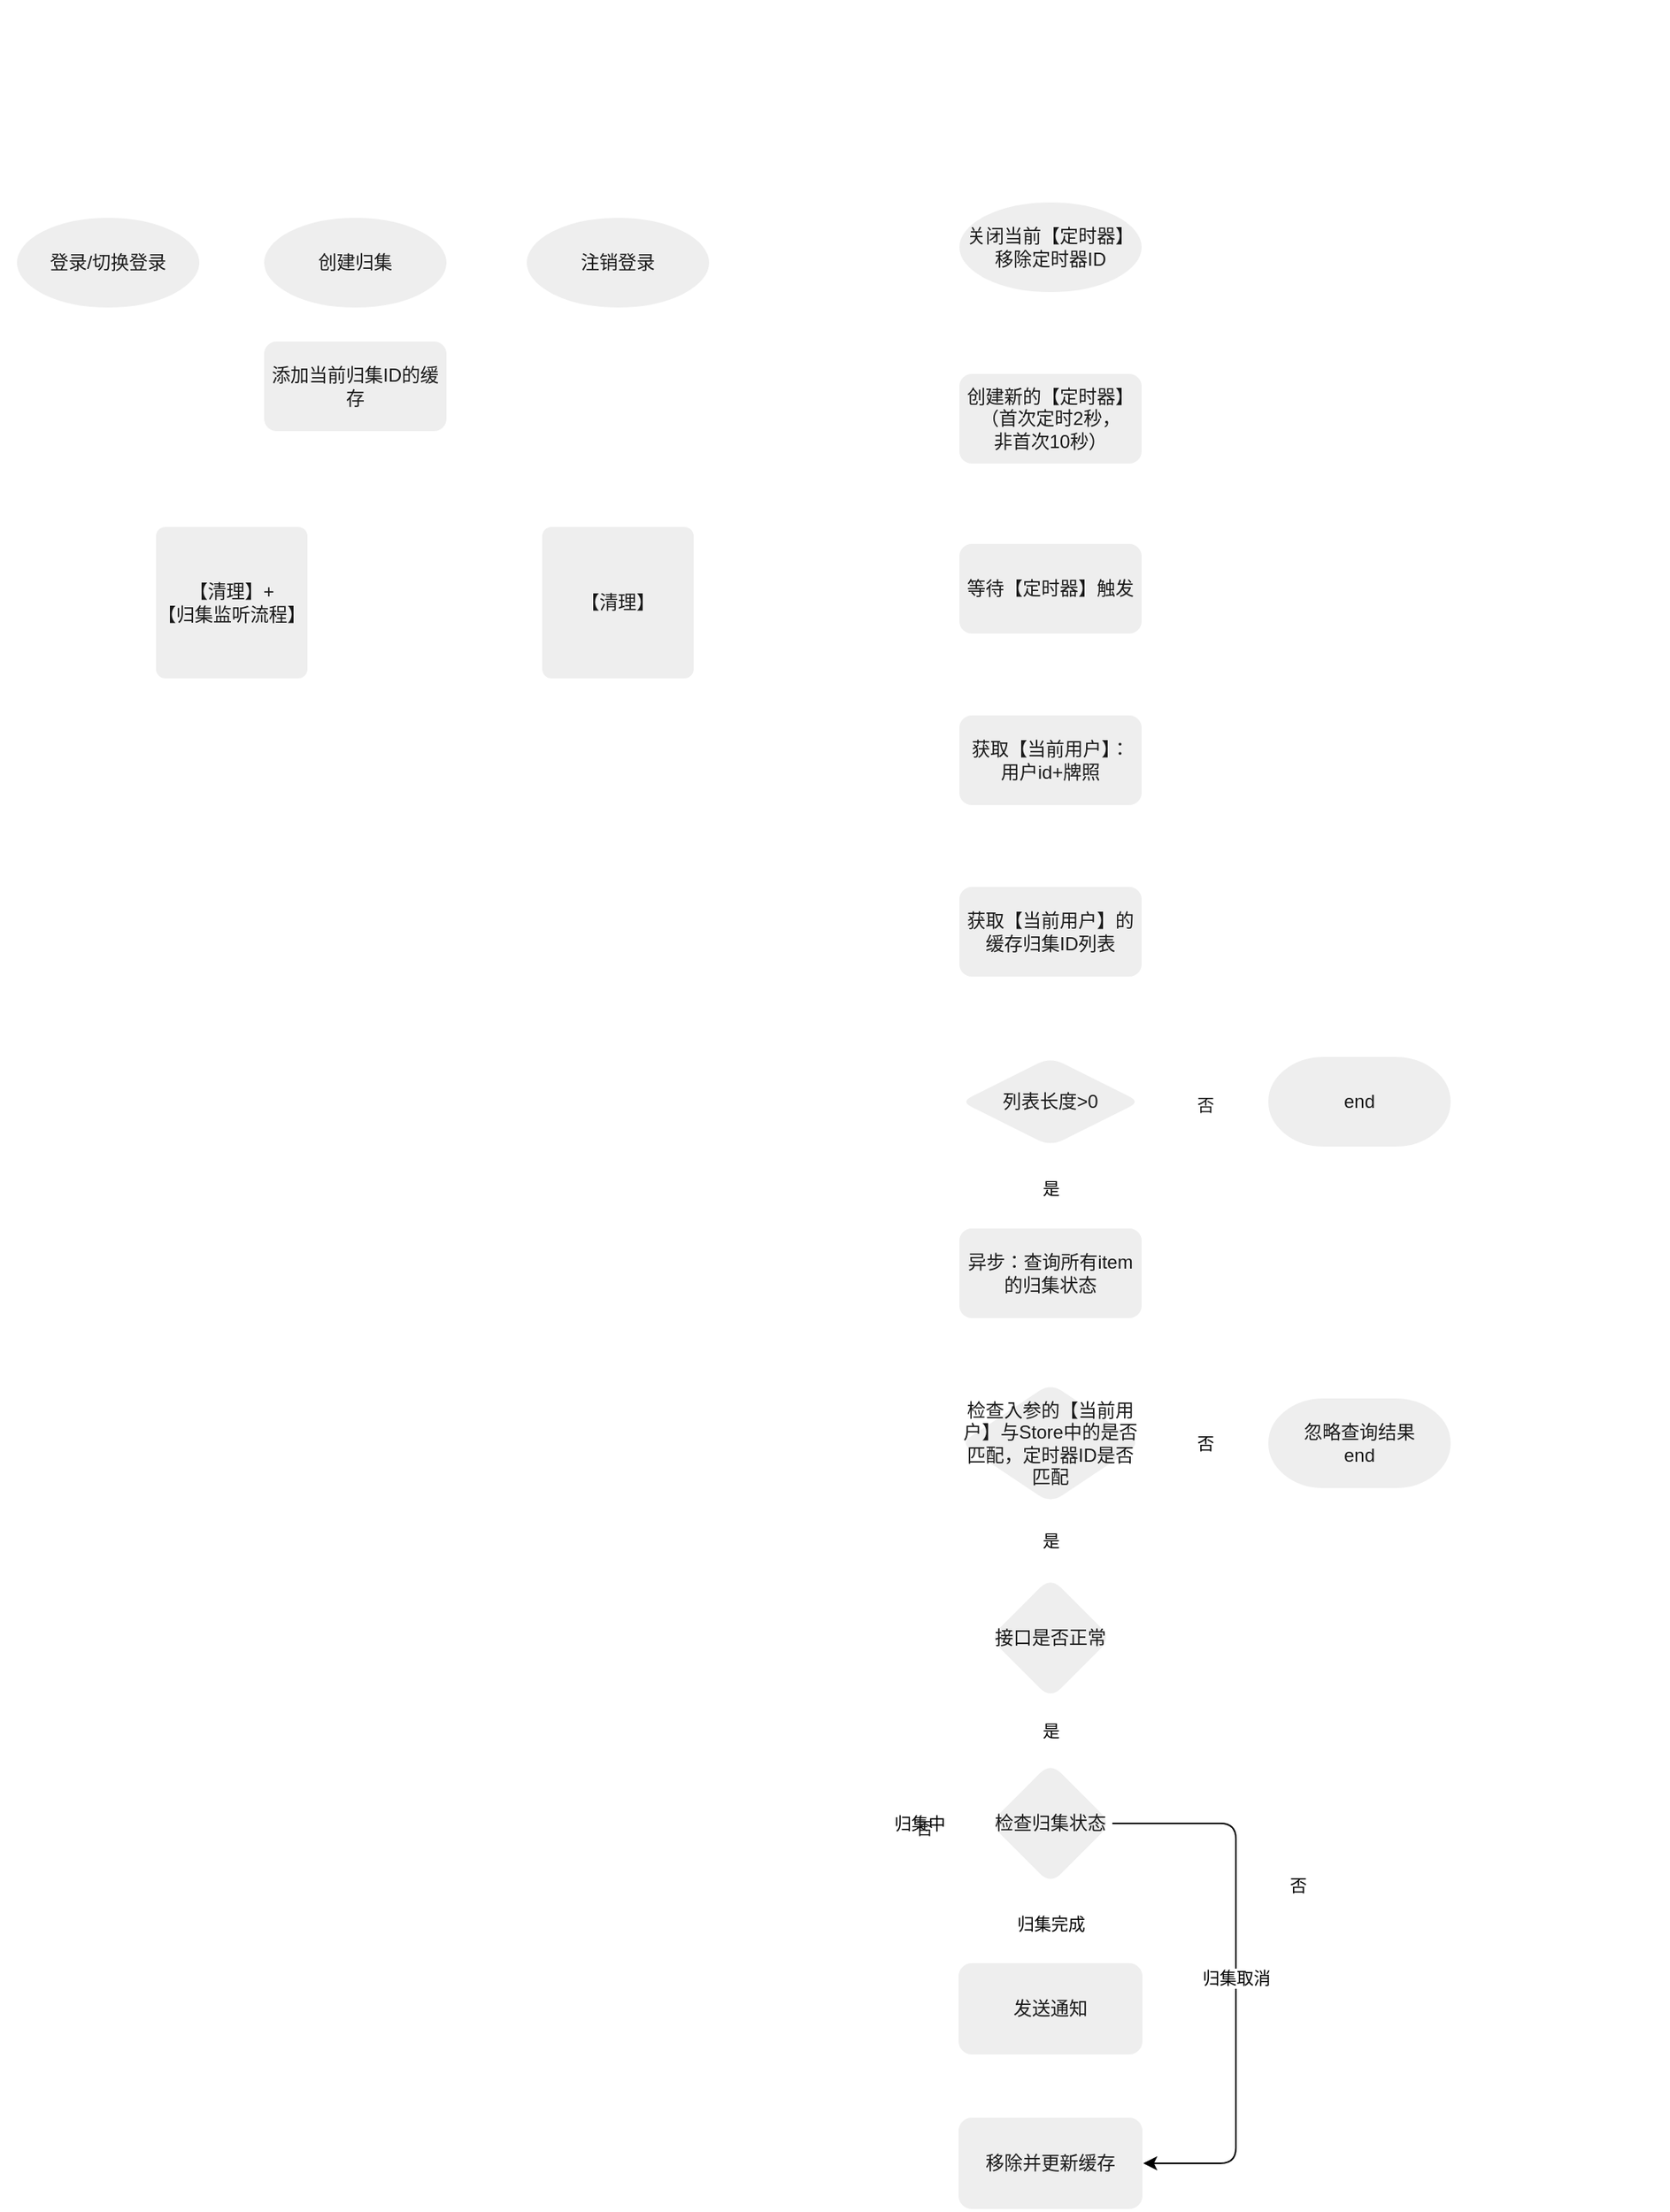 <mxfile>
    <diagram name="Page-1" id="edf60f1a-56cd-e834-aa8a-f176f3a09ee4">
        <mxGraphModel dx="932" dy="764" grid="1" gridSize="10" guides="1" tooltips="1" connect="1" arrows="1" fold="1" page="1" pageScale="1" pageWidth="1100" pageHeight="850" background="none" math="0" shadow="0">
            <root>
                <mxCell id="0"/>
                <mxCell id="1" parent="0"/>
                <mxCell id="DXMoOa7pvSuEpX1q4dn--13" value="创建新的【定时器】&lt;br&gt;（首次定时2秒，&lt;br&gt;非首次10秒）" style="whiteSpace=wrap;html=1;strokeWidth=2;align=center;rounded=1;labelBackgroundColor=none;fillColor=#EEEEEE;strokeColor=#FFFFFF;fontColor=#1A1A1A;" parent="1" vertex="1">
                    <mxGeometry x="640" y="241" width="120" height="60" as="geometry"/>
                </mxCell>
                <mxCell id="TVt1up-PX-hTX620gNFp-18" style="edgeStyle=orthogonalEdgeStyle;rounded=1;orthogonalLoop=1;jettySize=auto;html=1;entryX=0.5;entryY=0;entryDx=0;entryDy=0;fontSize=11;align=center;labelBackgroundColor=none;strokeColor=#FFFFFF;fontColor=default;" parent="1" source="DXMoOa7pvSuEpX1q4dn--15" target="DXMoOa7pvSuEpX1q4dn--19" edge="1">
                    <mxGeometry relative="1" as="geometry"/>
                </mxCell>
                <mxCell id="DXMoOa7pvSuEpX1q4dn--15" value="获取【当前用户】的缓存归集ID列表" style="whiteSpace=wrap;html=1;strokeWidth=2;align=center;rounded=1;labelBackgroundColor=none;fillColor=#EEEEEE;strokeColor=#FFFFFF;fontColor=#1A1A1A;" parent="1" vertex="1">
                    <mxGeometry x="640" y="573" width="120" height="60" as="geometry"/>
                </mxCell>
                <mxCell id="DXMoOa7pvSuEpX1q4dn--54" value="" style="edgeStyle=orthogonalEdgeStyle;rounded=1;orthogonalLoop=1;jettySize=auto;html=1;align=center;labelBackgroundColor=none;strokeColor=#FFFFFF;fontColor=default;" parent="1" source="DXMoOa7pvSuEpX1q4dn--19" target="DXMoOa7pvSuEpX1q4dn--28" edge="1">
                    <mxGeometry relative="1" as="geometry"/>
                </mxCell>
                <mxCell id="DXMoOa7pvSuEpX1q4dn--55" value="否" style="edgeLabel;html=1;align=center;verticalAlign=middle;resizable=0;points=[];rounded=1;labelBackgroundColor=none;fontColor=#1A1A1A;" parent="DXMoOa7pvSuEpX1q4dn--54" vertex="1" connectable="0">
                    <mxGeometry y="-2" relative="1" as="geometry">
                        <mxPoint as="offset"/>
                    </mxGeometry>
                </mxCell>
                <mxCell id="DXMoOa7pvSuEpX1q4dn--19" value="列表长度&amp;gt;0" style="rhombus;whiteSpace=wrap;html=1;strokeWidth=2;align=center;rounded=1;labelBackgroundColor=none;fillColor=#EEEEEE;strokeColor=#FFFFFF;fontColor=#1A1A1A;" parent="1" vertex="1">
                    <mxGeometry x="640" y="683" width="120" height="60" as="geometry"/>
                </mxCell>
                <mxCell id="DXMoOa7pvSuEpX1q4dn--26" value="关闭当前【定时器】&lt;br&gt;移除定时器ID" style="strokeWidth=2;html=1;shape=mxgraph.flowchart.start_1;whiteSpace=wrap;align=center;rounded=1;labelBackgroundColor=none;fillColor=#EEEEEE;strokeColor=#FFFFFF;fontColor=#1A1A1A;" parent="1" vertex="1">
                    <mxGeometry x="640" y="130" width="120" height="60" as="geometry"/>
                </mxCell>
                <mxCell id="DXMoOa7pvSuEpX1q4dn--29" value="是" style="edgeStyle=orthogonalEdgeStyle;rounded=1;orthogonalLoop=1;jettySize=auto;html=1;entryX=0.5;entryY=0;entryDx=0;entryDy=0;align=center;labelBackgroundColor=none;strokeColor=#FFFFFF;fontColor=default;" parent="1" source="DXMoOa7pvSuEpX1q4dn--19" target="DXMoOa7pvSuEpX1q4dn--50" edge="1">
                    <mxGeometry relative="1" as="geometry">
                        <mxPoint x="1180" y="595" as="sourcePoint"/>
                        <mxPoint x="900" y="635" as="targetPoint"/>
                        <Array as="points">
                            <mxPoint x="700" y="725"/>
                            <mxPoint x="700" y="725"/>
                        </Array>
                    </mxGeometry>
                </mxCell>
                <mxCell id="DXMoOa7pvSuEpX1q4dn--28" value="end" style="strokeWidth=2;html=1;shape=mxgraph.flowchart.terminator;whiteSpace=wrap;align=center;rounded=1;labelBackgroundColor=none;fillColor=#EEEEEE;strokeColor=#FFFFFF;fontColor=#1A1A1A;" parent="1" vertex="1">
                    <mxGeometry x="840" y="683" width="120" height="60" as="geometry"/>
                </mxCell>
                <mxCell id="DXMoOa7pvSuEpX1q4dn--30" value="" style="endArrow=classic;html=1;rounded=1;exitX=0.5;exitY=1;exitDx=0;exitDy=0;exitPerimeter=0;entryX=0.5;entryY=0;entryDx=0;entryDy=0;align=center;labelBackgroundColor=none;strokeColor=#FFFFFF;fontColor=default;" parent="1" source="DXMoOa7pvSuEpX1q4dn--26" target="DXMoOa7pvSuEpX1q4dn--13" edge="1">
                    <mxGeometry width="50" height="50" relative="1" as="geometry">
                        <mxPoint x="880" y="215" as="sourcePoint"/>
                        <mxPoint x="810" y="155" as="targetPoint"/>
                    </mxGeometry>
                </mxCell>
                <mxCell id="DXMoOa7pvSuEpX1q4dn--34" value="" style="edgeStyle=orthogonalEdgeStyle;rounded=1;orthogonalLoop=1;jettySize=auto;html=1;align=center;labelBackgroundColor=none;strokeColor=#FFFFFF;fontColor=default;" parent="1" source="DXMoOa7pvSuEpX1q4dn--31" target="DXMoOa7pvSuEpX1q4dn--33" edge="1">
                    <mxGeometry relative="1" as="geometry"/>
                </mxCell>
                <mxCell id="DXMoOa7pvSuEpX1q4dn--31" value="等待【定时器】触发" style="whiteSpace=wrap;html=1;strokeWidth=2;align=center;rounded=1;labelBackgroundColor=none;fillColor=#EEEEEE;strokeColor=#FFFFFF;fontColor=#1A1A1A;" parent="1" vertex="1">
                    <mxGeometry x="640" y="351" width="120" height="60" as="geometry"/>
                </mxCell>
                <mxCell id="DXMoOa7pvSuEpX1q4dn--32" value="" style="endArrow=classic;html=1;rounded=1;exitX=0.5;exitY=1;exitDx=0;exitDy=0;align=center;labelBackgroundColor=none;strokeColor=#FFFFFF;fontColor=default;" parent="1" source="DXMoOa7pvSuEpX1q4dn--13" target="DXMoOa7pvSuEpX1q4dn--31" edge="1">
                    <mxGeometry width="50" height="50" relative="1" as="geometry">
                        <mxPoint x="970" y="355" as="sourcePoint"/>
                        <mxPoint x="1020" y="305" as="targetPoint"/>
                    </mxGeometry>
                </mxCell>
                <mxCell id="DXMoOa7pvSuEpX1q4dn--33" value="获取【当前用户】：&lt;br&gt;用户id+牌照" style="whiteSpace=wrap;html=1;strokeWidth=2;align=center;rounded=1;labelBackgroundColor=none;fillColor=#EEEEEE;strokeColor=#FFFFFF;fontColor=#1A1A1A;" parent="1" vertex="1">
                    <mxGeometry x="640" y="462" width="120" height="60" as="geometry"/>
                </mxCell>
                <mxCell id="DXMoOa7pvSuEpX1q4dn--35" value="" style="endArrow=classic;html=1;rounded=1;exitX=0.5;exitY=1;exitDx=0;exitDy=0;entryX=0.5;entryY=0;entryDx=0;entryDy=0;align=center;labelBackgroundColor=none;strokeColor=#FFFFFF;fontColor=default;" parent="1" source="DXMoOa7pvSuEpX1q4dn--33" target="DXMoOa7pvSuEpX1q4dn--15" edge="1">
                    <mxGeometry width="50" height="50" relative="1" as="geometry">
                        <mxPoint x="930" y="465" as="sourcePoint"/>
                        <mxPoint x="980" y="415" as="targetPoint"/>
                    </mxGeometry>
                </mxCell>
                <mxCell id="DXMoOa7pvSuEpX1q4dn--42" value="" style="edgeStyle=orthogonalEdgeStyle;rounded=1;orthogonalLoop=1;jettySize=auto;html=1;labelBackgroundColor=none;strokeColor=#FFFFFF;fontColor=default;" parent="1" source="DXMoOa7pvSuEpX1q4dn--39" target="DXMoOa7pvSuEpX1q4dn--41" edge="1">
                    <mxGeometry relative="1" as="geometry"/>
                </mxCell>
                <mxCell id="DXMoOa7pvSuEpX1q4dn--39" value="创建归集" style="strokeWidth=2;html=1;shape=mxgraph.flowchart.start_1;whiteSpace=wrap;rounded=1;labelBackgroundColor=none;fillColor=#EEEEEE;strokeColor=#FFFFFF;fontColor=#1A1A1A;" parent="1" vertex="1">
                    <mxGeometry x="190" y="140" width="120" height="60" as="geometry"/>
                </mxCell>
                <mxCell id="DXMoOa7pvSuEpX1q4dn--40" value="登录/切换登录" style="strokeWidth=2;html=1;shape=mxgraph.flowchart.start_1;whiteSpace=wrap;rounded=1;labelBackgroundColor=none;fillColor=#EEEEEE;strokeColor=#FFFFFF;fontColor=#1A1A1A;" parent="1" vertex="1">
                    <mxGeometry x="30" y="140" width="120" height="60" as="geometry"/>
                </mxCell>
                <mxCell id="DXMoOa7pvSuEpX1q4dn--41" value="添加当前归集ID的缓存" style="whiteSpace=wrap;html=1;strokeWidth=2;rounded=1;labelBackgroundColor=none;fillColor=#EEEEEE;strokeColor=#FFFFFF;fontColor=#1A1A1A;" parent="1" vertex="1">
                    <mxGeometry x="190" y="220" width="120" height="60" as="geometry"/>
                </mxCell>
                <mxCell id="DXMoOa7pvSuEpX1q4dn--43" value="" style="endArrow=classic;html=1;rounded=1;exitX=0.5;exitY=1;exitDx=0;exitDy=0;exitPerimeter=0;labelBackgroundColor=none;strokeColor=#FFFFFF;fontColor=default;" parent="1" source="DXMoOa7pvSuEpX1q4dn--40" target="TVt1up-PX-hTX620gNFp-9" edge="1">
                    <mxGeometry width="50" height="50" relative="1" as="geometry">
                        <mxPoint x="380" y="470" as="sourcePoint"/>
                        <mxPoint x="165.714" y="330" as="targetPoint"/>
                        <Array as="points">
                            <mxPoint x="90" y="300"/>
                            <mxPoint x="170" y="300"/>
                        </Array>
                    </mxGeometry>
                </mxCell>
                <mxCell id="DXMoOa7pvSuEpX1q4dn--45" value="" style="endArrow=none;html=1;rounded=1;entryX=0.5;entryY=1;entryDx=0;entryDy=0;labelBackgroundColor=none;strokeColor=#FFFFFF;fontColor=default;" parent="1" target="DXMoOa7pvSuEpX1q4dn--41" edge="1">
                    <mxGeometry width="50" height="50" relative="1" as="geometry">
                        <mxPoint x="170" y="300" as="sourcePoint"/>
                        <mxPoint x="430" y="420" as="targetPoint"/>
                        <Array as="points">
                            <mxPoint x="250" y="300"/>
                        </Array>
                    </mxGeometry>
                </mxCell>
                <mxCell id="DXMoOa7pvSuEpX1q4dn--59" value="" style="edgeStyle=orthogonalEdgeStyle;rounded=1;orthogonalLoop=1;jettySize=auto;html=1;align=center;labelBackgroundColor=none;strokeColor=#FFFFFF;fontColor=default;" parent="1" source="DXMoOa7pvSuEpX1q4dn--50" target="DXMoOa7pvSuEpX1q4dn--58" edge="1">
                    <mxGeometry relative="1" as="geometry"/>
                </mxCell>
                <mxCell id="DXMoOa7pvSuEpX1q4dn--50" value="异步：查询所有item的归集状态" style="whiteSpace=wrap;html=1;strokeWidth=2;align=center;rounded=1;labelBackgroundColor=none;fillColor=#EEEEEE;strokeColor=#FFFFFF;fontColor=#1A1A1A;" parent="1" vertex="1">
                    <mxGeometry x="640" y="794" width="120" height="60" as="geometry"/>
                </mxCell>
                <mxCell id="DXMoOa7pvSuEpX1q4dn--63" value="否" style="edgeStyle=orthogonalEdgeStyle;rounded=1;orthogonalLoop=1;jettySize=auto;html=1;align=center;labelBackgroundColor=none;strokeColor=#FFFFFF;fontColor=default;" parent="1" source="DXMoOa7pvSuEpX1q4dn--58" target="DXMoOa7pvSuEpX1q4dn--62" edge="1">
                    <mxGeometry relative="1" as="geometry"/>
                </mxCell>
                <mxCell id="TVt1up-PX-hTX620gNFp-5" value="是" style="edgeStyle=orthogonalEdgeStyle;rounded=1;orthogonalLoop=1;jettySize=auto;html=1;align=center;labelBackgroundColor=none;strokeColor=#FFFFFF;fontColor=default;" parent="1" source="DXMoOa7pvSuEpX1q4dn--58" target="icT5uSbhz-Hysp3IrD6e-1" edge="1">
                    <mxGeometry relative="1" as="geometry">
                        <mxPoint x="700" y="1015" as="targetPoint"/>
                    </mxGeometry>
                </mxCell>
                <mxCell id="DXMoOa7pvSuEpX1q4dn--58" value="检查入参的【当前用户】与Store中的是否匹配，定时器ID是否匹配" style="rhombus;whiteSpace=wrap;html=1;strokeWidth=2;align=center;rounded=1;labelBackgroundColor=none;fillColor=#EEEEEE;strokeColor=#FFFFFF;fontColor=#1A1A1A;" parent="1" vertex="1">
                    <mxGeometry x="640" y="894" width="120" height="80" as="geometry"/>
                </mxCell>
                <mxCell id="DXMoOa7pvSuEpX1q4dn--62" value="忽略查询结果&lt;br&gt;end" style="strokeWidth=2;html=1;shape=mxgraph.flowchart.terminator;whiteSpace=wrap;align=center;rounded=1;labelBackgroundColor=none;fillColor=#EEEEEE;strokeColor=#FFFFFF;fontColor=#1A1A1A;" parent="1" vertex="1">
                    <mxGeometry x="840" y="904" width="120" height="60" as="geometry"/>
                </mxCell>
                <mxCell id="TVt1up-PX-hTX620gNFp-1" value="" style="strokeWidth=2;html=1;shape=mxgraph.flowchart.annotation_2;align=center;labelPosition=right;pointerEvents=1;rounded=1;labelBackgroundColor=none;fillColor=#EEEEEE;strokeColor=#FFFFFF;fontColor=#1A1A1A;" parent="1" vertex="1">
                    <mxGeometry x="960" y="884" width="50" height="100" as="geometry"/>
                </mxCell>
                <mxCell id="TVt1up-PX-hTX620gNFp-2" value="key值不匹配，说明&lt;br&gt;1.用户已变更&lt;br style=&quot;font-size: 11px&quot;&gt;2.有其他流程，创建&lt;br&gt;了新的定时器" style="text;html=1;align=left;verticalAlign=middle;resizable=0;points=[];autosize=1;strokeColor=none;fontSize=11;rounded=1;labelBackgroundColor=none;fontColor=#FFFFFF;" parent="1" vertex="1">
                    <mxGeometry x="990" y="904" width="110" height="60" as="geometry"/>
                </mxCell>
                <mxCell id="TVt1up-PX-hTX620gNFp-8" style="edgeStyle=orthogonalEdgeStyle;rounded=1;orthogonalLoop=1;jettySize=auto;html=1;entryX=0;entryY=0.5;entryDx=0;entryDy=0;align=center;labelBackgroundColor=none;strokeColor=#FFFFFF;fontColor=default;" parent="1" source="icT5uSbhz-Hysp3IrD6e-2" target="DXMoOa7pvSuEpX1q4dn--13" edge="1">
                    <mxGeometry relative="1" as="geometry">
                        <Array as="points">
                            <mxPoint x="570" y="1400"/>
                            <mxPoint x="570" y="271"/>
                        </Array>
                        <mxPoint x="640" y="1045" as="sourcePoint"/>
                    </mxGeometry>
                </mxCell>
                <mxCell id="TVt1up-PX-hTX620gNFp-9" value="【清理】+&lt;br&gt;【归集监听流程】" style="rounded=1;whiteSpace=wrap;html=1;absoluteArcSize=1;arcSize=14;strokeWidth=2;align=center;labelBackgroundColor=none;fillColor=#EEEEEE;strokeColor=#FFFFFF;fontColor=#1A1A1A;" parent="1" vertex="1">
                    <mxGeometry x="120" y="340" width="100" height="100" as="geometry"/>
                </mxCell>
                <mxCell id="TVt1up-PX-hTX620gNFp-10" value="&lt;h1&gt;归集完成通知的监听流程&lt;/h1&gt;&lt;p&gt;创建归集后，缓存归集id，轮询归集状态，成功或失败后给出弹窗提示，并清除缓存的归集id&lt;br&gt;&lt;/p&gt;" style="text;html=1;strokeColor=none;fillColor=none;spacing=5;spacingTop=-20;whiteSpace=wrap;overflow=hidden;rounded=1;align=center;labelBackgroundColor=none;fontColor=#FFFFFF;" parent="1" vertex="1">
                    <mxGeometry x="640" y="10" width="360" height="90" as="geometry"/>
                </mxCell>
                <mxCell id="TVt1up-PX-hTX620gNFp-12" value="&lt;h1&gt;【归集监听流程】触发场景&lt;/h1&gt;&lt;p&gt;1.登录/切换用户；2.创建归集；3.注销登录&lt;/p&gt;" style="text;html=1;strokeColor=none;fillColor=none;spacing=5;spacingTop=-20;whiteSpace=wrap;overflow=hidden;rounded=1;align=center;labelBackgroundColor=none;fontColor=#FFFFFF;" parent="1" vertex="1">
                    <mxGeometry x="20" y="10" width="450" height="90" as="geometry"/>
                </mxCell>
                <mxCell id="TVt1up-PX-hTX620gNFp-15" style="edgeStyle=orthogonalEdgeStyle;rounded=1;orthogonalLoop=1;jettySize=auto;html=1;align=center;labelBackgroundColor=none;strokeColor=#FFFFFF;fontColor=default;" parent="1" source="TVt1up-PX-hTX620gNFp-13" target="TVt1up-PX-hTX620gNFp-14" edge="1">
                    <mxGeometry relative="1" as="geometry"/>
                </mxCell>
                <mxCell id="TVt1up-PX-hTX620gNFp-13" value="注销登录" style="strokeWidth=2;html=1;shape=mxgraph.flowchart.start_1;whiteSpace=wrap;rounded=1;labelBackgroundColor=none;fillColor=#EEEEEE;strokeColor=#FFFFFF;fontColor=#1A1A1A;" parent="1" vertex="1">
                    <mxGeometry x="360" y="140" width="120" height="60" as="geometry"/>
                </mxCell>
                <mxCell id="TVt1up-PX-hTX620gNFp-14" value="【清理】" style="rounded=1;whiteSpace=wrap;html=1;absoluteArcSize=1;arcSize=14;strokeWidth=2;align=center;labelBackgroundColor=none;fillColor=#EEEEEE;strokeColor=#FFFFFF;fontColor=#1A1A1A;" parent="1" vertex="1">
                    <mxGeometry x="370" y="340" width="100" height="100" as="geometry"/>
                </mxCell>
                <mxCell id="TVt1up-PX-hTX620gNFp-16" value="" style="strokeWidth=2;html=1;shape=mxgraph.flowchart.annotation_2;align=left;labelPosition=right;pointerEvents=1;rounded=1;labelBackgroundColor=none;fillColor=#EEEEEE;strokeColor=#FFFFFF;fontColor=#1A1A1A;" parent="1" vertex="1">
                    <mxGeometry x="810" y="110" width="50" height="100" as="geometry"/>
                </mxCell>
                <mxCell id="TVt1up-PX-hTX620gNFp-17" value="在每次创建前清理" style="text;html=1;strokeColor=none;fillColor=none;align=center;verticalAlign=middle;whiteSpace=wrap;rounded=1;labelBackgroundColor=none;fontColor=#FFFFFF;" parent="1" vertex="1">
                    <mxGeometry x="840" y="140" width="150" height="20" as="geometry"/>
                </mxCell>
                <mxCell id="icT5uSbhz-Hysp3IrD6e-3" value="否" style="edgeStyle=orthogonalEdgeStyle;rounded=1;orthogonalLoop=1;jettySize=auto;html=1;exitX=1;exitY=0.5;exitDx=0;exitDy=0;labelBackgroundColor=none;strokeColor=#FFFFFF;fontColor=default;" parent="1" source="icT5uSbhz-Hysp3IrD6e-1" target="icT5uSbhz-Hysp3IrD6e-2" edge="1">
                    <mxGeometry relative="1" as="geometry">
                        <Array as="points">
                            <mxPoint x="860" y="1060"/>
                            <mxPoint x="860" y="1400"/>
                        </Array>
                    </mxGeometry>
                </mxCell>
                <mxCell id="icT5uSbhz-Hysp3IrD6e-5" value="是" style="edgeStyle=orthogonalEdgeStyle;rounded=1;orthogonalLoop=1;jettySize=auto;html=1;labelBackgroundColor=none;strokeColor=#FFFFFF;fontColor=default;" parent="1" source="icT5uSbhz-Hysp3IrD6e-1" target="icT5uSbhz-Hysp3IrD6e-6" edge="1">
                    <mxGeometry relative="1" as="geometry">
                        <mxPoint x="800" y="1060" as="targetPoint"/>
                    </mxGeometry>
                </mxCell>
                <mxCell id="icT5uSbhz-Hysp3IrD6e-1" value="接口是否正常" style="rhombus;whiteSpace=wrap;html=1;rounded=1;labelBackgroundColor=none;fillColor=#EEEEEE;strokeColor=#FFFFFF;fontColor=#1A1A1A;" parent="1" vertex="1">
                    <mxGeometry x="660" y="1020" width="80" height="80" as="geometry"/>
                </mxCell>
                <mxCell id="icT5uSbhz-Hysp3IrD6e-2" value="移除并更新缓存" style="whiteSpace=wrap;html=1;rounded=1;labelBackgroundColor=none;fillColor=#EEEEEE;strokeColor=#FFFFFF;fontColor=#1A1A1A;" parent="1" vertex="1">
                    <mxGeometry x="640" y="1370" width="120" height="60" as="geometry"/>
                </mxCell>
                <mxCell id="icT5uSbhz-Hysp3IrD6e-9" value="归集完成" style="edgeStyle=orthogonalEdgeStyle;rounded=1;orthogonalLoop=1;jettySize=auto;html=1;labelBackgroundColor=none;strokeColor=#FFFFFF;fontColor=default;" parent="1" source="icT5uSbhz-Hysp3IrD6e-6" target="icT5uSbhz-Hysp3IrD6e-8" edge="1">
                    <mxGeometry relative="1" as="geometry"/>
                </mxCell>
                <mxCell id="icT5uSbhz-Hysp3IrD6e-11" value="归集中" style="edgeStyle=orthogonalEdgeStyle;rounded=1;orthogonalLoop=1;jettySize=auto;html=1;labelBackgroundColor=none;strokeColor=#FFFFFF;fontColor=default;" parent="1" source="icT5uSbhz-Hysp3IrD6e-6" edge="1">
                    <mxGeometry relative="1" as="geometry">
                        <mxPoint x="570" y="1180" as="targetPoint"/>
                    </mxGeometry>
                </mxCell>
                <mxCell id="icT5uSbhz-Hysp3IrD6e-12" value="否" style="edgeLabel;html=1;align=center;verticalAlign=middle;resizable=0;points=[];rounded=1;labelBackgroundColor=none;fontColor=#1A1A1A;" parent="icT5uSbhz-Hysp3IrD6e-11" vertex="1" connectable="0">
                    <mxGeometry x="-0.072" y="3" relative="1" as="geometry">
                        <mxPoint as="offset"/>
                    </mxGeometry>
                </mxCell>
                <mxCell id="3" value="归集取消" style="edgeStyle=none;html=1;exitX=1;exitY=0.5;exitDx=0;exitDy=0;entryX=1;entryY=0.5;entryDx=0;entryDy=0;" edge="1" parent="1" source="icT5uSbhz-Hysp3IrD6e-6" target="icT5uSbhz-Hysp3IrD6e-2">
                    <mxGeometry relative="1" as="geometry">
                        <Array as="points">
                            <mxPoint x="820" y="1180"/>
                            <mxPoint x="820" y="1400"/>
                        </Array>
                    </mxGeometry>
                </mxCell>
                <mxCell id="icT5uSbhz-Hysp3IrD6e-6" value="检查归集状态" style="rhombus;whiteSpace=wrap;html=1;rounded=1;labelBackgroundColor=none;fillColor=#EEEEEE;strokeColor=#FFFFFF;fontColor=#1A1A1A;" parent="1" vertex="1">
                    <mxGeometry x="660" y="1140" width="80" height="80" as="geometry"/>
                </mxCell>
                <mxCell id="icT5uSbhz-Hysp3IrD6e-10" style="edgeStyle=orthogonalEdgeStyle;rounded=1;orthogonalLoop=1;jettySize=auto;html=1;labelBackgroundColor=none;strokeColor=#FFFFFF;fontColor=default;" parent="1" source="icT5uSbhz-Hysp3IrD6e-8" target="icT5uSbhz-Hysp3IrD6e-2" edge="1">
                    <mxGeometry relative="1" as="geometry"/>
                </mxCell>
                <mxCell id="icT5uSbhz-Hysp3IrD6e-8" value="发送通知" style="whiteSpace=wrap;html=1;rounded=1;labelBackgroundColor=none;fillColor=#EEEEEE;strokeColor=#FFFFFF;fontColor=#1A1A1A;" parent="1" vertex="1">
                    <mxGeometry x="640" y="1270" width="120" height="60" as="geometry"/>
                </mxCell>
            </root>
        </mxGraphModel>
    </diagram>
</mxfile>